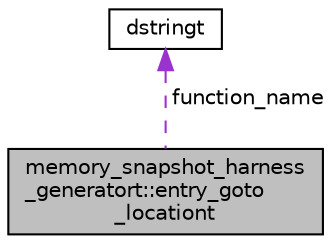 digraph "memory_snapshot_harness_generatort::entry_goto_locationt"
{
 // LATEX_PDF_SIZE
  bgcolor="transparent";
  edge [fontname="Helvetica",fontsize="10",labelfontname="Helvetica",labelfontsize="10"];
  node [fontname="Helvetica",fontsize="10",shape=record];
  Node1 [label="memory_snapshot_harness\l_generatort::entry_goto\l_locationt",height=0.2,width=0.4,color="black", fillcolor="grey75", style="filled", fontcolor="black",tooltip="User provided goto location: function name and (maybe) location number; the structure wraps this opti..."];
  Node2 -> Node1 [dir="back",color="darkorchid3",fontsize="10",style="dashed",label=" function_name" ,fontname="Helvetica"];
  Node2 [label="dstringt",height=0.2,width=0.4,color="black",URL="$classdstringt.html",tooltip="dstringt has one field, an unsigned integer no which is an index into a static table of strings."];
}
